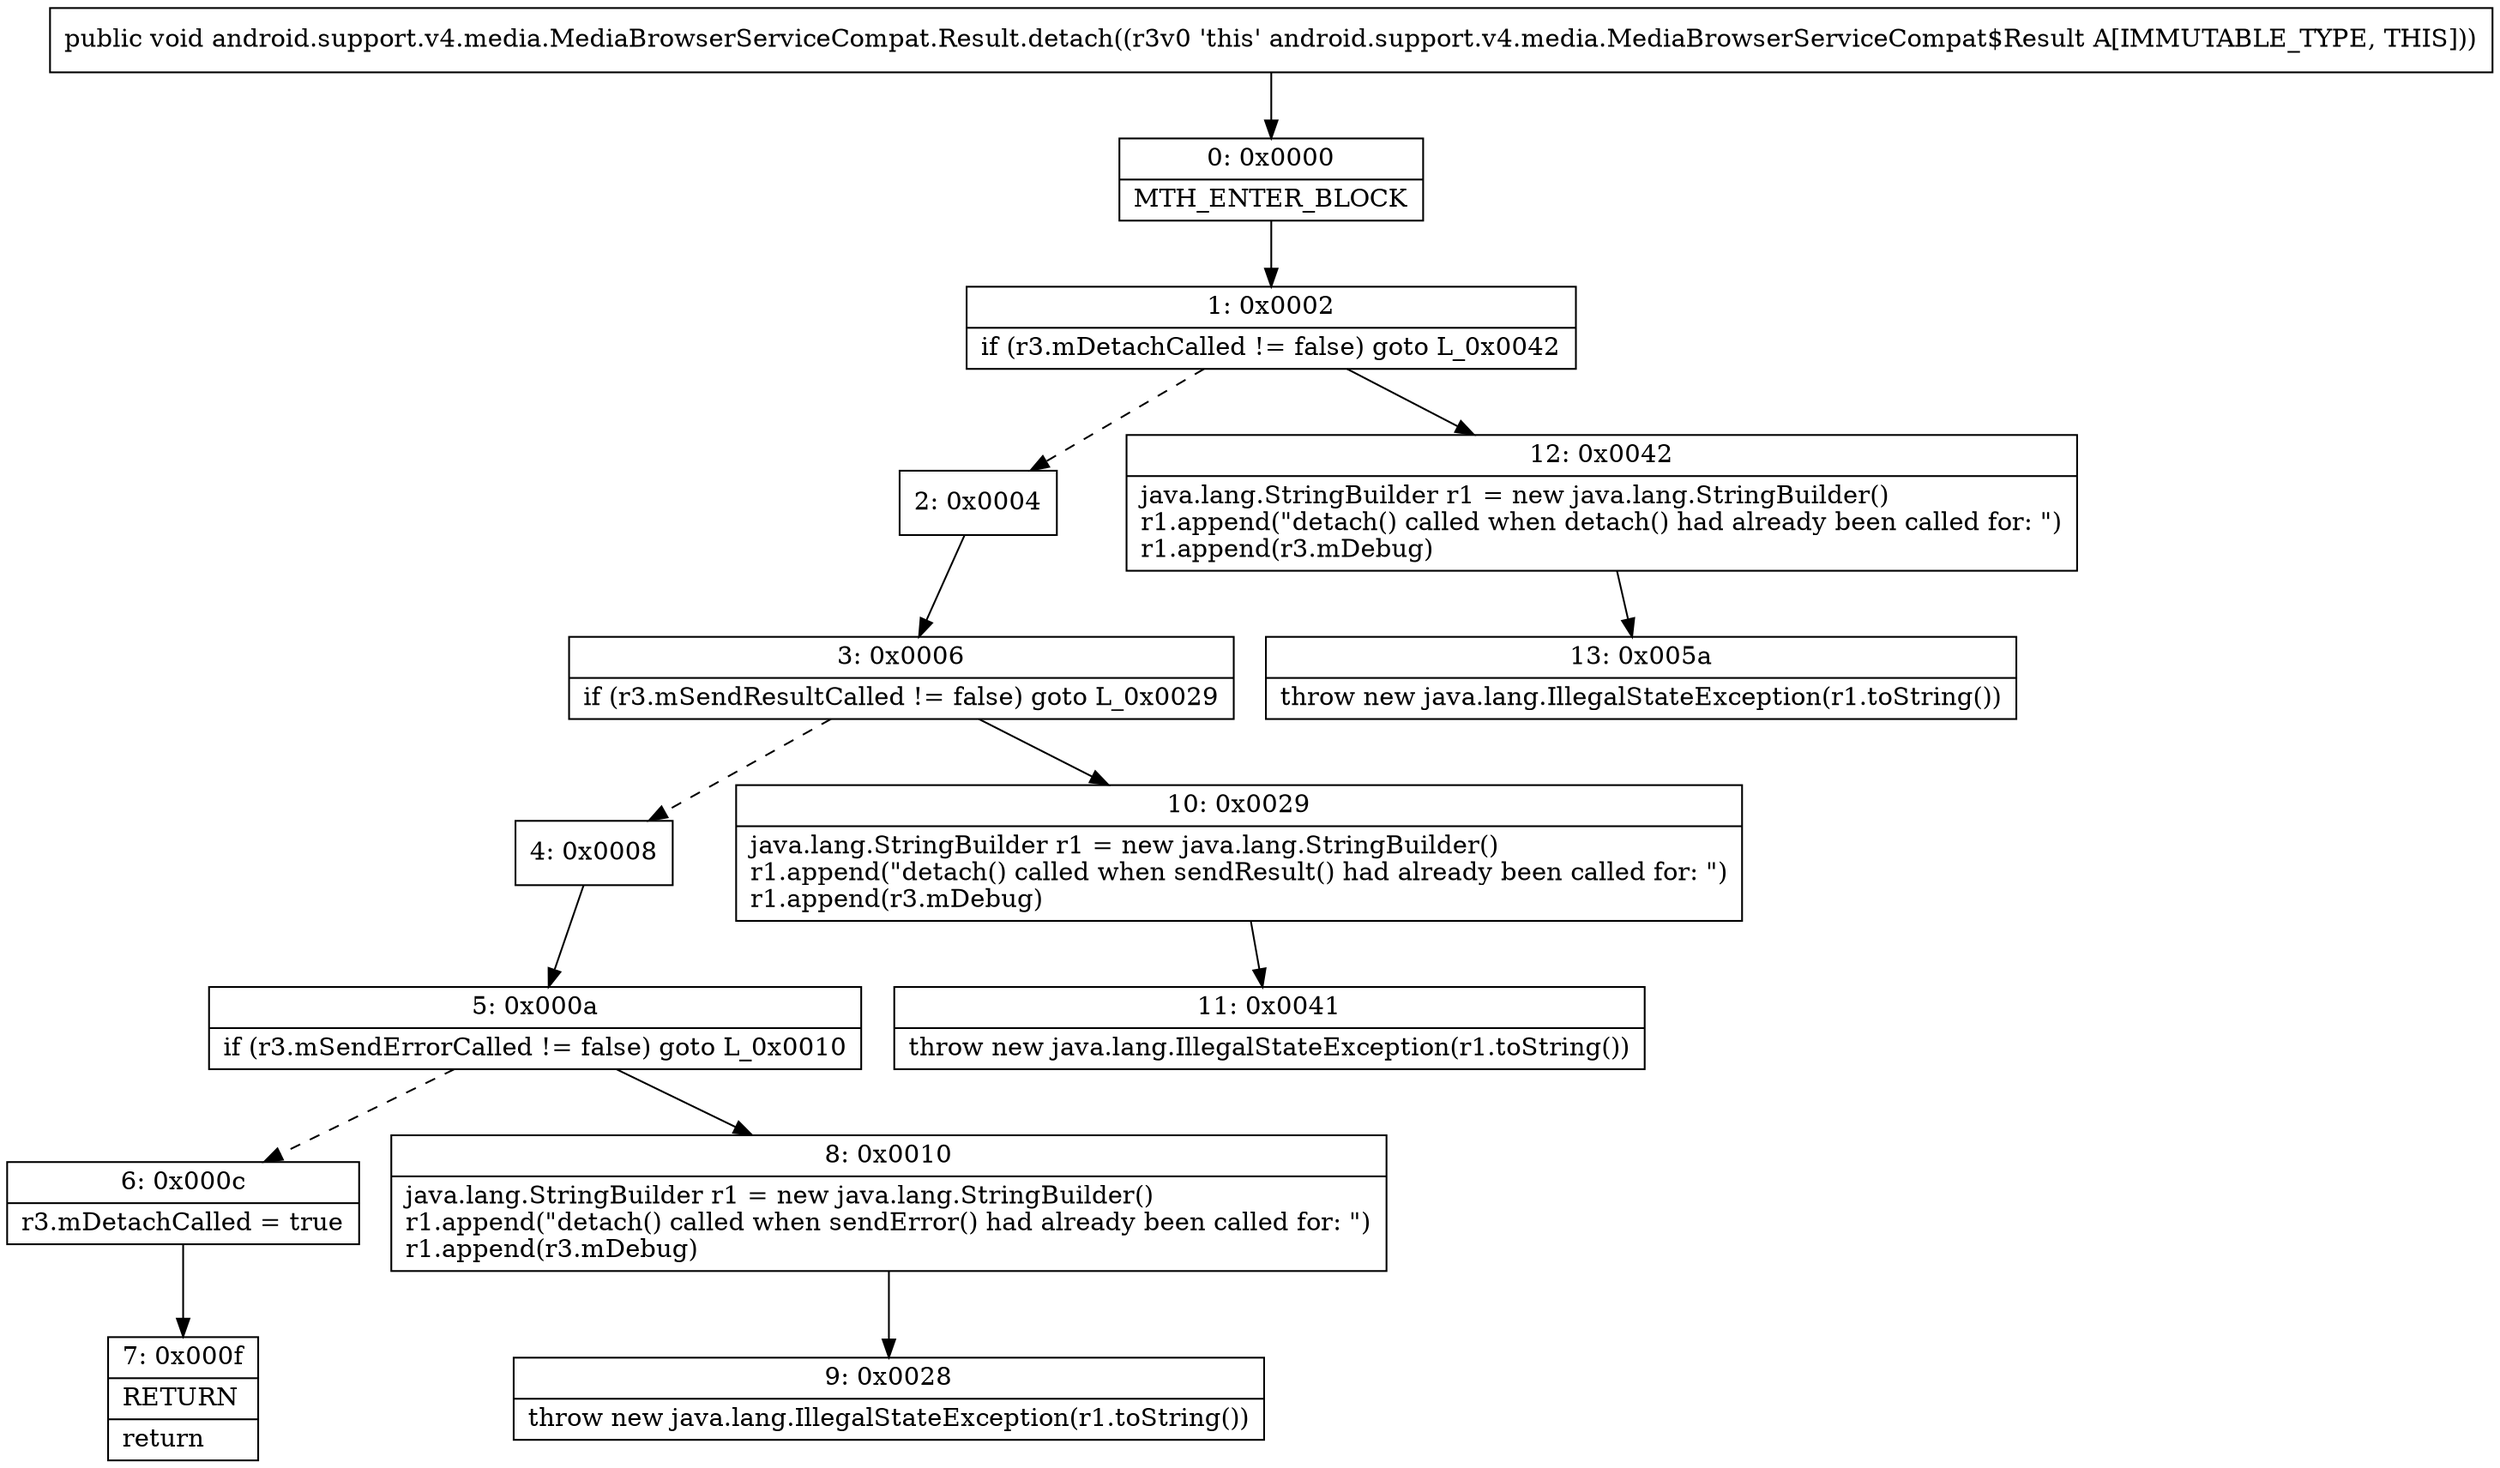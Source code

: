digraph "CFG forandroid.support.v4.media.MediaBrowserServiceCompat.Result.detach()V" {
Node_0 [shape=record,label="{0\:\ 0x0000|MTH_ENTER_BLOCK\l}"];
Node_1 [shape=record,label="{1\:\ 0x0002|if (r3.mDetachCalled != false) goto L_0x0042\l}"];
Node_2 [shape=record,label="{2\:\ 0x0004}"];
Node_3 [shape=record,label="{3\:\ 0x0006|if (r3.mSendResultCalled != false) goto L_0x0029\l}"];
Node_4 [shape=record,label="{4\:\ 0x0008}"];
Node_5 [shape=record,label="{5\:\ 0x000a|if (r3.mSendErrorCalled != false) goto L_0x0010\l}"];
Node_6 [shape=record,label="{6\:\ 0x000c|r3.mDetachCalled = true\l}"];
Node_7 [shape=record,label="{7\:\ 0x000f|RETURN\l|return\l}"];
Node_8 [shape=record,label="{8\:\ 0x0010|java.lang.StringBuilder r1 = new java.lang.StringBuilder()\lr1.append(\"detach() called when sendError() had already been called for: \")\lr1.append(r3.mDebug)\l}"];
Node_9 [shape=record,label="{9\:\ 0x0028|throw new java.lang.IllegalStateException(r1.toString())\l}"];
Node_10 [shape=record,label="{10\:\ 0x0029|java.lang.StringBuilder r1 = new java.lang.StringBuilder()\lr1.append(\"detach() called when sendResult() had already been called for: \")\lr1.append(r3.mDebug)\l}"];
Node_11 [shape=record,label="{11\:\ 0x0041|throw new java.lang.IllegalStateException(r1.toString())\l}"];
Node_12 [shape=record,label="{12\:\ 0x0042|java.lang.StringBuilder r1 = new java.lang.StringBuilder()\lr1.append(\"detach() called when detach() had already been called for: \")\lr1.append(r3.mDebug)\l}"];
Node_13 [shape=record,label="{13\:\ 0x005a|throw new java.lang.IllegalStateException(r1.toString())\l}"];
MethodNode[shape=record,label="{public void android.support.v4.media.MediaBrowserServiceCompat.Result.detach((r3v0 'this' android.support.v4.media.MediaBrowserServiceCompat$Result A[IMMUTABLE_TYPE, THIS])) }"];
MethodNode -> Node_0;
Node_0 -> Node_1;
Node_1 -> Node_2[style=dashed];
Node_1 -> Node_12;
Node_2 -> Node_3;
Node_3 -> Node_4[style=dashed];
Node_3 -> Node_10;
Node_4 -> Node_5;
Node_5 -> Node_6[style=dashed];
Node_5 -> Node_8;
Node_6 -> Node_7;
Node_8 -> Node_9;
Node_10 -> Node_11;
Node_12 -> Node_13;
}


